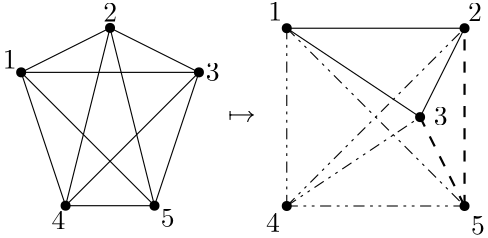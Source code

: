 <?xml version="1.0"?>
<!DOCTYPE ipe SYSTEM "ipe.dtd">
<ipe version="70206" creator="Ipe 7.2.7">
<info created="D:20190610194657" modified="D:20190612155558"/>
<ipestyle name="basic">
<symbol name="arrow/arc(spx)">
<path stroke="sym-stroke" fill="sym-stroke" pen="sym-pen">
0 0 m
-1 0.333 l
-1 -0.333 l
h
</path>
</symbol>
<symbol name="arrow/farc(spx)">
<path stroke="sym-stroke" fill="white" pen="sym-pen">
0 0 m
-1 0.333 l
-1 -0.333 l
h
</path>
</symbol>
<symbol name="arrow/ptarc(spx)">
<path stroke="sym-stroke" fill="sym-stroke" pen="sym-pen">
0 0 m
-1 0.333 l
-0.8 0 l
-1 -0.333 l
h
</path>
</symbol>
<symbol name="arrow/fptarc(spx)">
<path stroke="sym-stroke" fill="white" pen="sym-pen">
0 0 m
-1 0.333 l
-0.8 0 l
-1 -0.333 l
h
</path>
</symbol>
<symbol name="mark/circle(sx)" transformations="translations">
<path fill="sym-stroke">
0.6 0 0 0.6 0 0 e
0.4 0 0 0.4 0 0 e
</path>
</symbol>
<symbol name="mark/disk(sx)" transformations="translations">
<path fill="sym-stroke">
0.6 0 0 0.6 0 0 e
</path>
</symbol>
<symbol name="mark/fdisk(sfx)" transformations="translations">
<group>
<path fill="sym-fill">
0.5 0 0 0.5 0 0 e
</path>
<path fill="sym-stroke" fillrule="eofill">
0.6 0 0 0.6 0 0 e
0.4 0 0 0.4 0 0 e
</path>
</group>
</symbol>
<symbol name="mark/box(sx)" transformations="translations">
<path fill="sym-stroke" fillrule="eofill">
-0.6 -0.6 m
0.6 -0.6 l
0.6 0.6 l
-0.6 0.6 l
h
-0.4 -0.4 m
0.4 -0.4 l
0.4 0.4 l
-0.4 0.4 l
h
</path>
</symbol>
<symbol name="mark/square(sx)" transformations="translations">
<path fill="sym-stroke">
-0.6 -0.6 m
0.6 -0.6 l
0.6 0.6 l
-0.6 0.6 l
h
</path>
</symbol>
<symbol name="mark/fsquare(sfx)" transformations="translations">
<group>
<path fill="sym-fill">
-0.5 -0.5 m
0.5 -0.5 l
0.5 0.5 l
-0.5 0.5 l
h
</path>
<path fill="sym-stroke" fillrule="eofill">
-0.6 -0.6 m
0.6 -0.6 l
0.6 0.6 l
-0.6 0.6 l
h
-0.4 -0.4 m
0.4 -0.4 l
0.4 0.4 l
-0.4 0.4 l
h
</path>
</group>
</symbol>
<symbol name="mark/cross(sx)" transformations="translations">
<group>
<path fill="sym-stroke">
-0.43 -0.57 m
0.57 0.43 l
0.43 0.57 l
-0.57 -0.43 l
h
</path>
<path fill="sym-stroke">
-0.43 0.57 m
0.57 -0.43 l
0.43 -0.57 l
-0.57 0.43 l
h
</path>
</group>
</symbol>
<symbol name="arrow/fnormal(spx)">
<path stroke="sym-stroke" fill="white" pen="sym-pen">
0 0 m
-1 0.333 l
-1 -0.333 l
h
</path>
</symbol>
<symbol name="arrow/pointed(spx)">
<path stroke="sym-stroke" fill="sym-stroke" pen="sym-pen">
0 0 m
-1 0.333 l
-0.8 0 l
-1 -0.333 l
h
</path>
</symbol>
<symbol name="arrow/fpointed(spx)">
<path stroke="sym-stroke" fill="white" pen="sym-pen">
0 0 m
-1 0.333 l
-0.8 0 l
-1 -0.333 l
h
</path>
</symbol>
<symbol name="arrow/linear(spx)">
<path stroke="sym-stroke" pen="sym-pen">
-1 0.333 m
0 0 l
-1 -0.333 l
</path>
</symbol>
<symbol name="arrow/fdouble(spx)">
<path stroke="sym-stroke" fill="white" pen="sym-pen">
0 0 m
-1 0.333 l
-1 -0.333 l
h
-1 0 m
-2 0.333 l
-2 -0.333 l
h
</path>
</symbol>
<symbol name="arrow/double(spx)">
<path stroke="sym-stroke" fill="sym-stroke" pen="sym-pen">
0 0 m
-1 0.333 l
-1 -0.333 l
h
-1 0 m
-2 0.333 l
-2 -0.333 l
h
</path>
</symbol>
<pen name="heavier" value="0.8"/>
<pen name="fat" value="1.2"/>
<pen name="ultrafat" value="2"/>
<symbolsize name="large" value="5"/>
<symbolsize name="small" value="2"/>
<symbolsize name="tiny" value="1.1"/>
<arrowsize name="large" value="10"/>
<arrowsize name="small" value="5"/>
<arrowsize name="tiny" value="3"/>
<color name="red" value="1 0 0"/>
<color name="green" value="0 1 0"/>
<color name="blue" value="0 0 1"/>
<color name="yellow" value="1 1 0"/>
<color name="orange" value="1 0.647 0"/>
<color name="gold" value="1 0.843 0"/>
<color name="purple" value="0.627 0.125 0.941"/>
<color name="gray" value="0.745"/>
<color name="brown" value="0.647 0.165 0.165"/>
<color name="navy" value="0 0 0.502"/>
<color name="pink" value="1 0.753 0.796"/>
<color name="seagreen" value="0.18 0.545 0.341"/>
<color name="turquoise" value="0.251 0.878 0.816"/>
<color name="violet" value="0.933 0.51 0.933"/>
<color name="darkblue" value="0 0 0.545"/>
<color name="darkcyan" value="0 0.545 0.545"/>
<color name="darkgray" value="0.663"/>
<color name="darkgreen" value="0 0.392 0"/>
<color name="darkmagenta" value="0.545 0 0.545"/>
<color name="darkorange" value="1 0.549 0"/>
<color name="darkred" value="0.545 0 0"/>
<color name="lightblue" value="0.678 0.847 0.902"/>
<color name="lightcyan" value="0.878 1 1"/>
<color name="lightgray" value="0.827"/>
<color name="lightgreen" value="0.565 0.933 0.565"/>
<color name="lightyellow" value="1 1 0.878"/>
<dashstyle name="dashed" value="[4] 0"/>
<dashstyle name="dotted" value="[1 3] 0"/>
<dashstyle name="dash dotted" value="[4 2 1 2] 0"/>
<dashstyle name="dash dot dotted" value="[4 2 1 2 1 2] 0"/>
<textsize name="large" value="\large"/>
<textsize name="Large" value="\Large"/>
<textsize name="LARGE" value="\LARGE"/>
<textsize name="huge" value="\huge"/>
<textsize name="Huge" value="\Huge"/>
<textsize name="small" value="\small"/>
<textsize name="footnote" value="\footnotesize"/>
<textsize name="tiny" value="\tiny"/>
<textstyle name="center" begin="\begin{center}" end="\end{center}"/>
<textstyle name="itemize" begin="\begin{itemize}" end="\end{itemize}"/>
<textstyle name="item" begin="\begin{itemize}\item{}" end="\end{itemize}"/>
<gridsize name="4 pts" value="4"/>
<gridsize name="8 pts (~3 mm)" value="8"/>
<gridsize name="16 pts (~6 mm)" value="16"/>
<gridsize name="32 pts (~12 mm)" value="32"/>
<gridsize name="10 pts (~3.5 mm)" value="10"/>
<gridsize name="20 pts (~7 mm)" value="20"/>
<gridsize name="14 pts (~5 mm)" value="14"/>
<gridsize name="28 pts (~10 mm)" value="28"/>
<gridsize name="56 pts (~20 mm)" value="56"/>
<anglesize name="90 deg" value="90"/>
<anglesize name="60 deg" value="60"/>
<anglesize name="45 deg" value="45"/>
<anglesize name="30 deg" value="30"/>
<anglesize name="22.5 deg" value="22.5"/>
<opacity name="10%" value="0.1"/>
<opacity name="30%" value="0.3"/>
<opacity name="50%" value="0.5"/>
<opacity name="75%" value="0.75"/>
<tiling name="falling" angle="-60" step="4" width="1"/>
<tiling name="rising" angle="30" step="4" width="1"/>
</ipestyle>
<page>
<layer name="alpha"/>
<view layers="alpha" active="alpha"/>
<text layer="alpha" matrix="1 0 0 1 -38.8036 338.472" transformations="translations" pos="192 432" stroke="black" type="label" width="4.981" height="6.42" depth="0" valign="baseline">1</text>
<text matrix="1 0 0 1 1.06534 322.279" transformations="translations" pos="224 448" stroke="black" type="label" width="4.981" height="6.42" depth="0" valign="baseline">2</text>
<text matrix="1 0 0 1 -43.2497 300.732" transformations="translations" pos="256 432" stroke="black" type="label" width="4.981" height="6.42" depth="0" valign="baseline">3</text>
<text matrix="1 0 0 1 -55.6297 310.454" transformations="translations" pos="208 384" stroke="black" type="label" width="4.981" height="6.42" depth="0" valign="baseline">4</text>
<text matrix="1 0 0 1 -13.8307 309.371" transformations="translations" pos="240 384" stroke="black" type="label" width="4.981" height="6.42" depth="0" valign="baseline">5</text>
<use matrix="1 0 0 1 -127.771 319.841" name="mark/disk(sx)" pos="240 384" size="normal" stroke="black"/>
<path matrix="1 0 0 1 -127.771 319.841" stroke="black">
192 432 m
208 384 l
208 384 l
</path>
<path matrix="1 0 0 1 -127.771 319.841" stroke="black">
192 432 m
240 384 l
</path>
<path matrix="1 0 0 1 -127.771 319.841" stroke="black">
192 432 m
224 448 l
</path>
<path matrix="1 0 0 1 -127.771 319.841" stroke="black">
192 432 m
256 432 l
</path>
<path matrix="1 0 0 1 -127.771 319.841" stroke="black">
224 448 m
208 384 l
</path>
<path matrix="1 0 0 1 -127.771 319.841" stroke="black">
224 448 m
240 384 l
</path>
<path matrix="1 0 0 1 -127.771 319.841" stroke="black">
224 448 m
256 432 l
</path>
<path matrix="1 0 0 1 -127.771 319.841" stroke="black">
256 432 m
240 384 l
</path>
<path matrix="1 0 0 1 -127.771 319.841" stroke="black">
256 432 m
208 384 l
</path>
<path matrix="1 0 0 1 -127.771 319.841" stroke="black">
208 384 m
240 384 l
</path>
<text matrix="1 0 0 1 -134.385 321.195" transformations="translations" pos="192 432" stroke="black" type="label" width="4.981" height="6.42" depth="0" valign="baseline">1</text>
<text matrix="1 0 0 1 -130.258 322.12" transformations="translations" pos="224 448" stroke="black" type="label" width="4.981" height="6.42" depth="0" valign="baseline">2</text>
<text matrix="1 0 0 1 -125.285 316.733" transformations="translations" pos="256 432" stroke="black" type="label" width="4.981" height="6.42" depth="0" valign="baseline">3</text>
<text matrix="1 0 0 1 -132.817 311.371" transformations="translations" pos="208 384" stroke="black" type="label" width="4.981" height="6.42" depth="0" valign="baseline">4</text>
<text matrix="1 0 0 1 -125.492 312.175" transformations="translations" pos="240 384" stroke="black" type="label" width="4.981" height="6.42" depth="0" valign="baseline">5</text>
<use matrix="1 0 0 1 -127.771 319.841" name="mark/disk(sx)" pos="256 432" size="normal" stroke="black"/>
<use matrix="1 0 0 1 -127.771 319.841" name="mark/disk(sx)" pos="208 384" size="normal" stroke="black"/>
<use matrix="1 0 0 1 -127.771 319.841" name="mark/disk(sx)" pos="192 432" size="normal" stroke="black"/>
<use matrix="1 0 0 1 -127.771 319.841" name="mark/disk(sx)" pos="224 448" size="normal" stroke="black"/>
<text matrix="1 0 0 1 2.75352 -3.4419" transformations="translations" pos="135.933 737.6" stroke="black" type="label" width="9.963" height="3.655" depth="0" valign="baseline" style="math">\mapsto</text>
<use matrix="1 0 0 1 -96.1505 -0.269329" name="mark/disk(sx)" pos="256 768" size="normal" stroke="black"/>
<use matrix="1 0 0 1 -96.1505 -0.269329" name="mark/disk(sx)" pos="256 704" size="normal" stroke="black"/>
<use matrix="1 0 0 1 -96.1505 -0.269329" name="mark/disk(sx)" pos="320 704" size="normal" stroke="black"/>
<use matrix="1 0 0 1 -96.1505 -0.269329" name="mark/disk(sx)" pos="320 768" size="normal" stroke="black"/>
<use matrix="1 0 0 1 -96.1505 -0.269329" name="mark/disk(sx)" pos="304 736" size="normal" stroke="black"/>
<path matrix="1 0 0 1 -96.1505 -0.269329" stroke="black">
256 768 m
320 768 l
</path>
<path matrix="1 0 0 1 -96.1505 -0.269329" stroke="black">
256 768 m
304 736 l
</path>
<path matrix="1 0 0 1 -96.1505 -0.269329" stroke="black" dash="dash dot dotted">
256 768 m
256 704 l
</path>
<path matrix="1 0 0 1 -96.1505 -0.269329" stroke="black" dash="dash dot dotted">
256 768 m
320 704 l
</path>
<path matrix="1 0 0 1 -96.1505 -0.269329" stroke="black" dash="dash dot dotted">
256 704 m
320 768 l
</path>
<path matrix="1 0 0 1 -96.1505 -0.269329" stroke="black" dash="dash dot dotted">
256 704 m
304 736 l
</path>
<path matrix="1 0 0 1 -96.1505 -0.269329" stroke="black" dash="dash dot dotted">
256 704 m
320 704 l
</path>
<path matrix="1 0 0 1 -96.1505 -0.269329" stroke="black" dash="dashed" pen="heavier">
320 704 m
304 736 l
</path>
<path matrix="1 0 0 1 -96.1505 -0.269329" stroke="black" dash="dashed" pen="heavier">
320 704 m
320 768 l
</path>
<path matrix="1 0 0 1 -96.1505 -0.269329" stroke="black">
320 768 m
304 736 l
</path>
</page>
</ipe>
